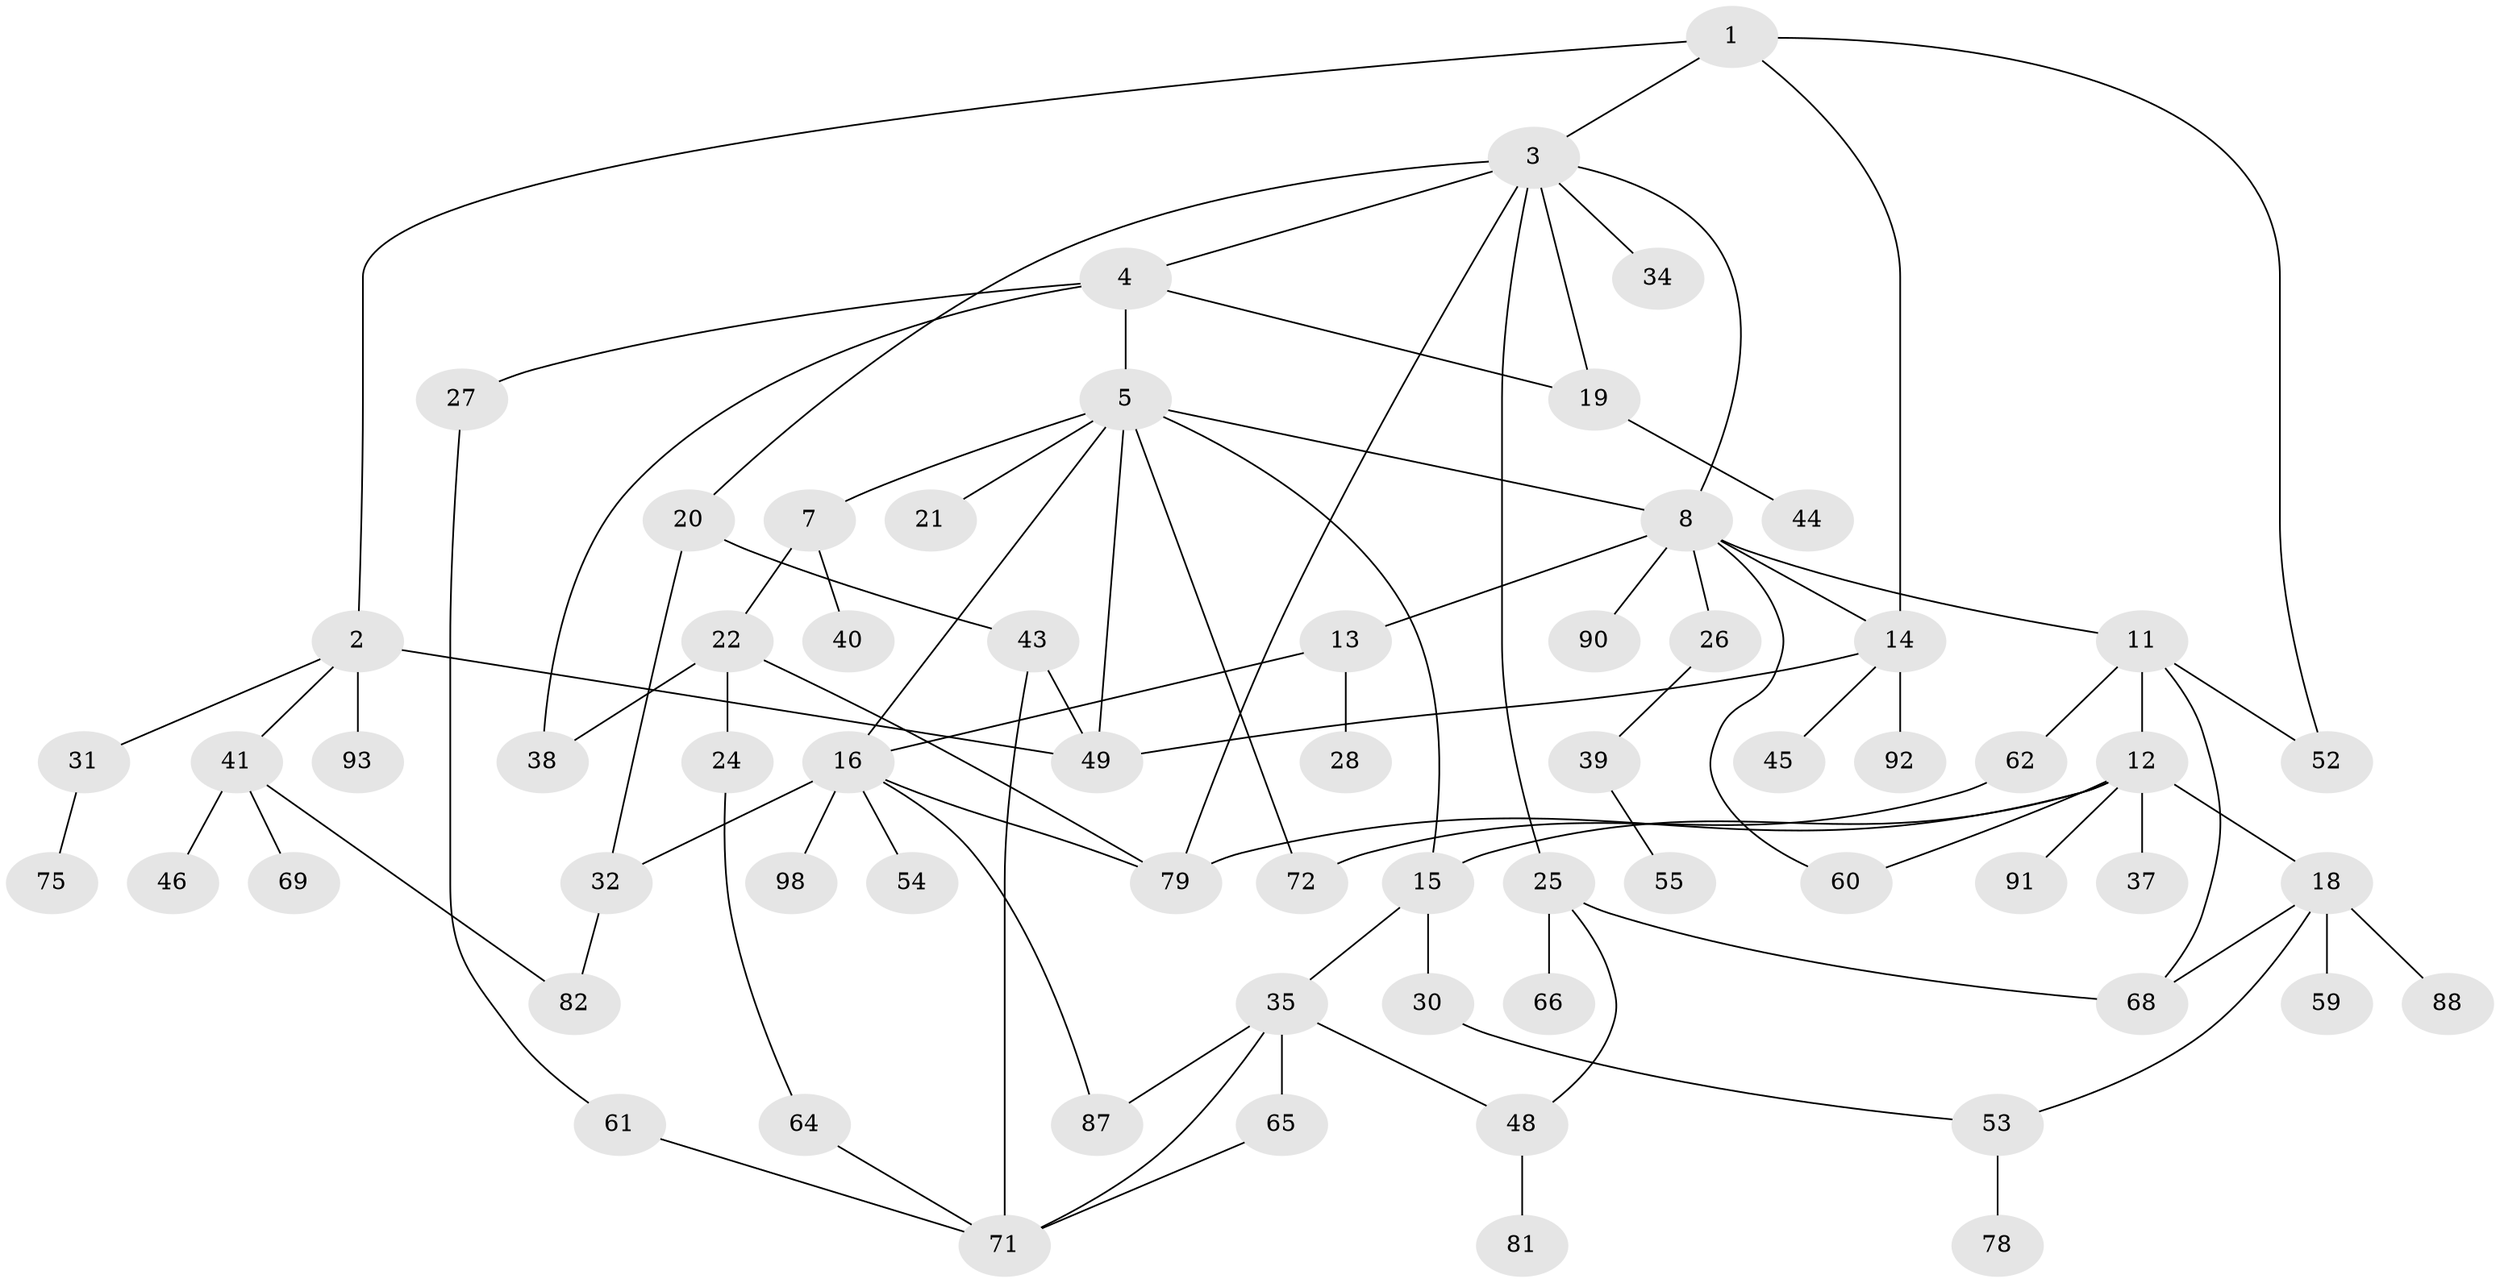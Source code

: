 // original degree distribution, {4: 0.1, 5: 0.05, 7: 0.03, 9: 0.01, 3: 0.17, 6: 0.01, 2: 0.35, 1: 0.28}
// Generated by graph-tools (version 1.1) at 2025/38/02/21/25 10:38:51]
// undirected, 66 vertices, 91 edges
graph export_dot {
graph [start="1"]
  node [color=gray90,style=filled];
  1 [super="+84"];
  2;
  3 [super="+6"];
  4 [super="+10"];
  5 [super="+96"];
  7 [super="+17"];
  8 [super="+9"];
  11;
  12 [super="+47"];
  13 [super="+85"];
  14 [super="+33"];
  15 [super="+57"];
  16 [super="+23"];
  18 [super="+42"];
  19;
  20 [super="+67"];
  21 [super="+29"];
  22 [super="+63"];
  24;
  25 [super="+83"];
  26;
  27;
  28;
  30 [super="+58"];
  31 [super="+70"];
  32 [super="+36"];
  34;
  35 [super="+80"];
  37;
  38 [super="+97"];
  39 [super="+50"];
  40;
  41 [super="+51"];
  43;
  44 [super="+56"];
  45;
  46;
  48 [super="+74"];
  49;
  52;
  53;
  54 [super="+94"];
  55;
  59;
  60 [super="+86"];
  61 [super="+76"];
  62;
  64 [super="+95"];
  65;
  66;
  68 [super="+73"];
  69 [super="+99"];
  71 [super="+77"];
  72;
  75;
  78;
  79;
  81;
  82 [super="+89"];
  87;
  88;
  90;
  91;
  92 [super="+100"];
  93;
  98;
  1 -- 2;
  1 -- 3;
  1 -- 14;
  1 -- 52;
  2 -- 31;
  2 -- 41;
  2 -- 49;
  2 -- 93;
  3 -- 4;
  3 -- 19;
  3 -- 20;
  3 -- 79;
  3 -- 8;
  3 -- 25;
  3 -- 34;
  4 -- 5;
  4 -- 27;
  4 -- 19;
  4 -- 38;
  5 -- 7;
  5 -- 8;
  5 -- 15;
  5 -- 16;
  5 -- 21;
  5 -- 72;
  5 -- 49;
  7 -- 40;
  7 -- 22;
  8 -- 11;
  8 -- 26;
  8 -- 90;
  8 -- 60;
  8 -- 13;
  8 -- 14;
  11 -- 12;
  11 -- 52;
  11 -- 62;
  11 -- 68;
  12 -- 18;
  12 -- 37;
  12 -- 91;
  12 -- 79;
  12 -- 60;
  12 -- 15;
  13 -- 28;
  13 -- 16;
  14 -- 92;
  14 -- 45;
  14 -- 49;
  15 -- 30;
  15 -- 35;
  16 -- 32;
  16 -- 54;
  16 -- 79;
  16 -- 98;
  16 -- 87;
  18 -- 53;
  18 -- 88;
  18 -- 59;
  18 -- 68;
  19 -- 44;
  20 -- 43;
  20 -- 32;
  22 -- 24;
  22 -- 38;
  22 -- 79;
  24 -- 64;
  25 -- 48;
  25 -- 66;
  25 -- 68;
  26 -- 39;
  27 -- 61;
  30 -- 53;
  31 -- 75;
  32 -- 82;
  35 -- 65;
  35 -- 71;
  35 -- 48;
  35 -- 87;
  39 -- 55;
  41 -- 46;
  41 -- 69;
  41 -- 82;
  43 -- 49;
  43 -- 71;
  48 -- 81;
  53 -- 78;
  61 -- 71;
  62 -- 72;
  64 -- 71;
  65 -- 71;
}

